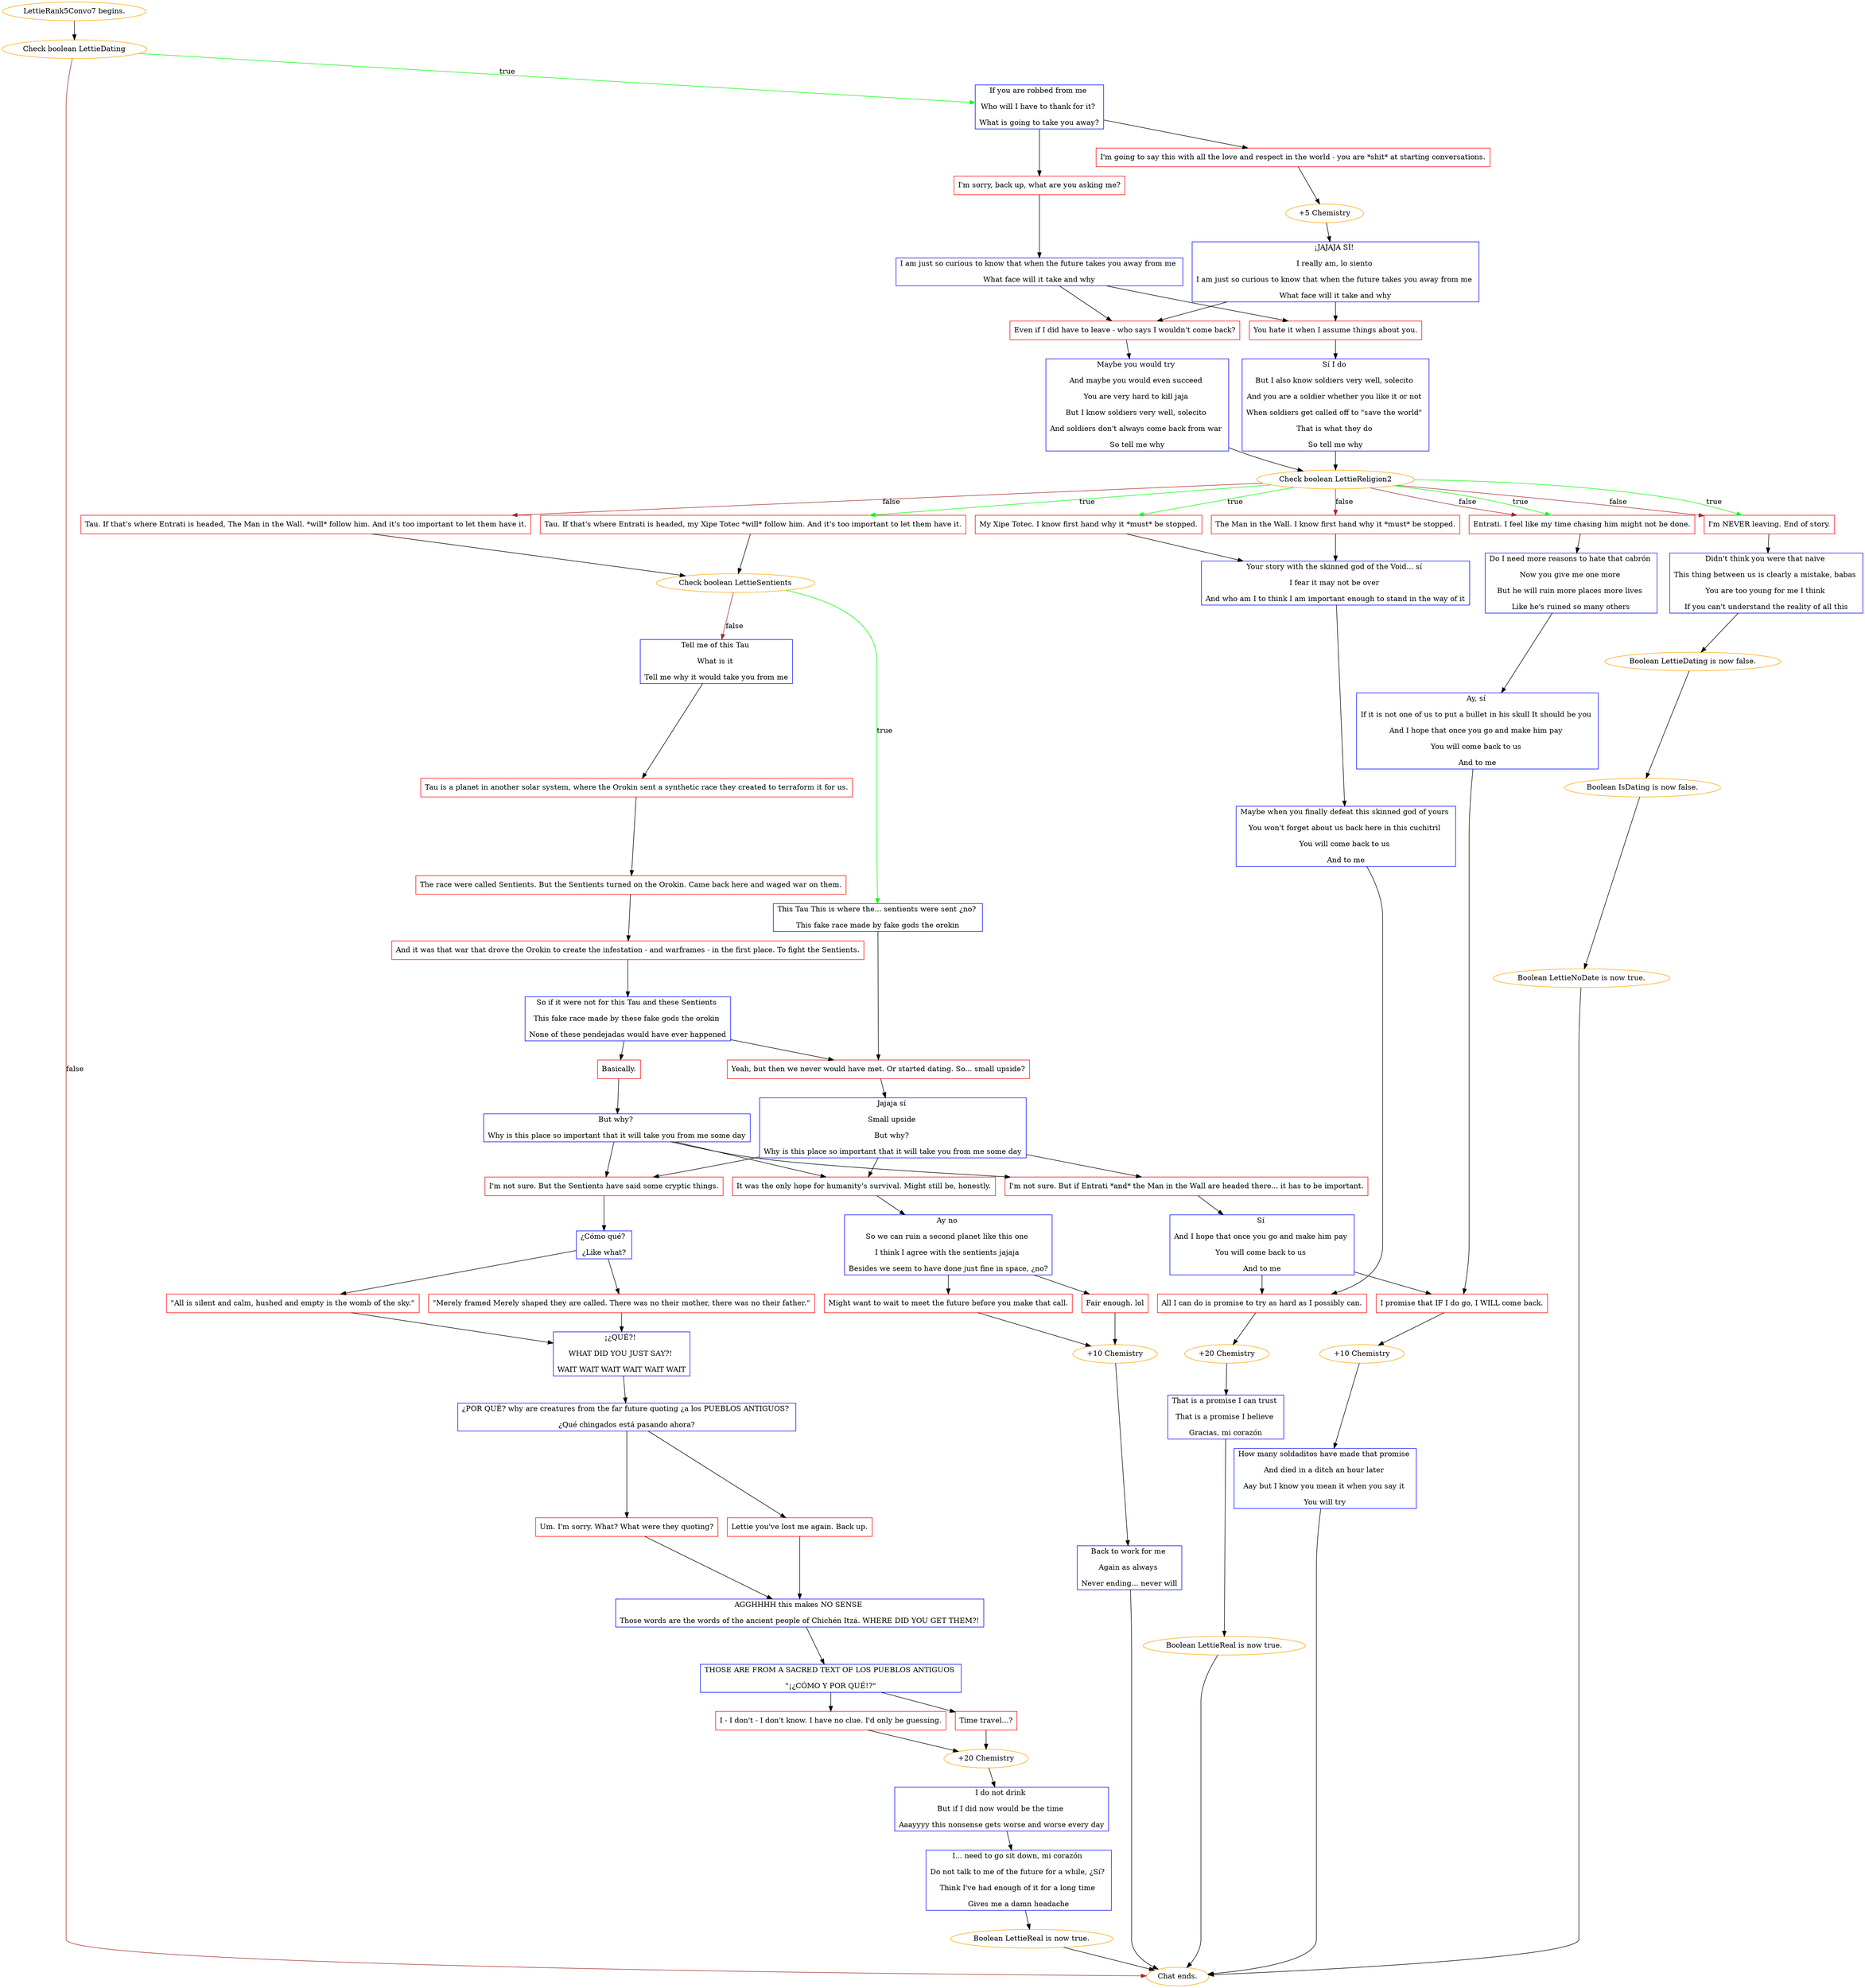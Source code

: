 digraph {
	"LettieRank5Convo7 begins." [color=orange];
		"LettieRank5Convo7 begins." -> 2315;
	2315 [label="Check boolean LettieDating",color=orange];
		2315 -> 2317 [label=true,color=green];
		2315 -> "Chat ends." [label=false,color=brown];
	2317 [label="If you are robbed from me 
Who will I have to thank for it? 
What is going to take you away?",shape=box,color=blue];
		2317 -> 2318;
		2317 -> 2319;
	"Chat ends." [color=orange];
	2318 [label="I'm going to say this with all the love and respect in the world - you are *shit* at starting conversations.",shape=box,color=red];
		2318 -> 2322;
	2319 [label="I'm sorry, back up, what are you asking me?",shape=box,color=red];
		2319 -> 2321;
	2322 [label="+5 Chemistry",color=orange];
		2322 -> 2320;
	2321 [label="I am just so curious to know that when the future takes you away from me 
What face will it take and why",shape=box,color=blue];
		2321 -> 2323;
		2321 -> 2325;
	2320 [label="¡JAJAJA SÍ! 
I really am, lo siento 
I am just so curious to know that when the future takes you away from me 
What face will it take and why",shape=box,color=blue];
		2320 -> 2323;
		2320 -> 2325;
	2323 [label="Even if I did have to leave - who says I wouldn't come back?",shape=box,color=red];
		2323 -> 2324;
	2325 [label="You hate it when I assume things about you.",shape=box,color=red];
		2325 -> 2326;
	2324 [label="Maybe you would try 
And maybe you would even succeed 
You are very hard to kill jaja 
But I know soldiers very well, solecito 
And soldiers don't always come back from war 
So tell me why",shape=box,color=blue];
		2324 -> 2328;
	2326 [label="Sí I do 
But I also know soldiers very well, solecito 
And you are a soldier whether you like it or not 
When soldiers get called off to \"save the world\" 
That is what they do 
So tell me why",shape=box,color=blue];
		2326 -> 2328;
	2328 [label="Check boolean LettieReligion2",color=orange];
		2328 -> 2327 [label=true,color=green];
		2328 -> 2329 [label=true,color=green];
		2328 -> 2330 [label=true,color=green];
		2328 -> 2333 [label=true,color=green];
		2328 -> 2327 [label=false,color=brown];
		2328 -> 2331 [label=false,color=brown];
		2328 -> 2332 [label=false,color=brown];
		2328 -> 2333 [label=false,color=brown];
	2327 [label="Entrati. I feel like my time chasing him might not be done.",shape=box,color=red];
		2327 -> 2334;
	2329 [label="My Xipe Totec. I know first hand why it *must* be stopped.",shape=box,color=red];
		2329 -> 2335;
	2330 [label="Tau. If that's where Entrati is headed, my Xipe Totec *will* follow him. And it's too important to let them have it.",shape=box,color=red];
		2330 -> 2336;
	2333 [label="I'm NEVER leaving. End of story.",shape=box,color=red];
		2333 -> 2337;
	2331 [label="The Man in the Wall. I know first hand why it *must* be stopped.",shape=box,color=red];
		2331 -> 2335;
	2332 [label="Tau. If that's where Entrati is headed, The Man in the Wall. *will* follow him. And it's too important to let them have it.",shape=box,color=red];
		2332 -> 2336;
	2334 [label="Do I need more reasons to hate that cabrón 
Now you give me one more 
But he will ruin more places more lives 
Like he's ruined so many others",shape=box,color=blue];
		2334 -> 2338;
	2335 [label="Your story with the skinned god of the Void... sí 
I fear it may not be over 
And who am I to think I am important enough to stand in the way of it",shape=box,color=blue];
		2335 -> 2339;
	2336 [label="Check boolean LettieSentients",color=orange];
		2336 -> 2340 [label=true,color=green];
		2336 -> 2341 [label=false,color=brown];
	2337 [label="Didn't think you were that naive 
This thing between us is clearly a mistake, babas 
You are too young for me I think 
If you can't understand the reality of all this",shape=box,color=blue];
		2337 -> 2342;
	2338 [label="Ay, sí 
If it is not one of us to put a bullet in his skull It should be you 
And I hope that once you go and make him pay 
You will come back to us 
And to me",shape=box,color=blue];
		2338 -> 2364;
	2339 [label="Maybe when you finally defeat this skinned god of yours 
You won't forget about us back here in this cuchitril 
You will come back to us 
And to me",shape=box,color=blue];
		2339 -> 2365;
	2340 [label="This Tau This is where the... sentients were sent ¿no? 
This fake race made by fake gods the orokin",shape=box,color=blue];
		2340 -> 2350;
	2341 [label="Tell me of this Tau 
What is it 
Tell me why it would take you from me",shape=box,color=blue];
		2341 -> 2346;
	2342 [label="Boolean LettieDating is now false.",color=orange];
		2342 -> 2343;
	2364 [label="I promise that IF I do go, I WILL come back.",shape=box,color=red];
		2364 -> 2368;
	2365 [label="All I can do is promise to try as hard as I possibly can.",shape=box,color=red];
		2365 -> 2371;
	2350 [label="Yeah, but then we never would have met. Or started dating. So... small upside?",shape=box,color=red];
		2350 -> 2352;
	2346 [label="Tau is a planet in another solar system, where the Orokin sent a synthetic race they created to terraform it for us.",shape=box,color=red];
		2346 -> 2347;
	2343 [label="Boolean IsDating is now false.",color=orange];
		2343 -> 2344;
	2368 [label="+10 Chemistry",color=orange];
		2368 -> 2366;
	2371 [label="+20 Chemistry",color=orange];
		2371 -> 2367;
	2352 [label="Jajaja sí 
Small upside 
But why? 
Why is this place so important that it will take you from me some day",shape=box,color=blue];
		2352 -> 2354;
		2352 -> 2355;
		2352 -> 2356;
	2347 [label="The race were called Sentients. But the Sentients turned on the Orokin. Came back here and waged war on them.",shape=box,color=red];
		2347 -> 2348;
	2344 [label="Boolean LettieNoDate is now true.",color=orange];
		2344 -> "Chat ends.";
	2366 [label="How many soldaditos have made that promise 
And died in a ditch an hour later 
Aay but I know you mean it when you say it 
You will try",shape=box,color=blue];
		2366 -> "Chat ends.";
	2367 [label="That is a promise I can trust 
That is a promise I believe 
Gracias, mi corazón",shape=box,color=blue];
		2367 -> 2370;
	2354 [label="I'm not sure. But if Entrati *and* the Man in the Wall are headed there... it has to be important.",shape=box,color=red];
		2354 -> 2357;
	2355 [label="It was the only hope for humanity's survival. Might still be, honestly.",shape=box,color=red];
		2355 -> 2358;
	2356 [label="I'm not sure. But the Sentients have said some cryptic things.",shape=box,color=red];
		2356 -> 2360;
	2348 [label="And it was that war that drove the Orokin to create the infestation - and warframes - in the first place. To fight the Sentients.",shape=box,color=red];
		2348 -> 2349;
	2370 [label="Boolean LettieReal is now true.",color=orange];
		2370 -> "Chat ends.";
	2357 [label="Sí 
And I hope that once you go and make him pay 
You will come back to us 
And to me",shape=box,color=blue];
		2357 -> 2364;
		2357 -> 2365;
	2358 [label="Ay no 
So we can ruin a second planet like this one 
I think I agree with the sentients jajaja 
Besides we seem to have done just fine in space, ¿no?",shape=box,color=blue];
		2358 -> 2362;
		2358 -> 2363;
	2360 [label="¿Cómo qué? 
¿Like what?",shape=box,color=blue];
		2360 -> 2359;
		2360 -> 2361;
	2349 [label="So if it were not for this Tau and these Sentients 
This fake race made by these fake gods the orokin 
None of these pendejadas would have ever happened",shape=box,color=blue];
		2349 -> 2350;
		2349 -> 2351;
	2362 [label="Fair enough. lol",shape=box,color=red];
		2362 -> 2375;
	2363 [label="Might want to wait to meet the future before you make that call.",shape=box,color=red];
		2363 -> 2375;
	2359 [label="\"All is silent and calm, hushed and empty is the womb of the sky.\"",shape=box,color=red];
		2359 -> 2376;
	2361 [label="\"Merely framed Merely shaped they are called. There was no their mother, there was no their father.\"",shape=box,color=red];
		2361 -> 2376;
	2351 [label="Basically.",shape=box,color=red];
		2351 -> 2353;
	2375 [label="+10 Chemistry",color=orange];
		2375 -> 2373;
	2376 [label="¡¿QUÉ?! 
WHAT DID YOU JUST SAY?! 
WAIT WAIT WAIT WAIT WAIT WAIT",shape=box,color=blue];
		2376 -> 2377;
	2353 [label="But why? 
Why is this place so important that it will take you from me some day",shape=box,color=blue];
		2353 -> 2354;
		2353 -> 2355;
		2353 -> 2356;
	2373 [label="Back to work for me 
Again as always 
Never ending... never will",shape=box,color=blue];
		2373 -> "Chat ends.";
	2377 [label="¿POR QUÉ? why are creatures from the far future quoting ¿a los PUEBLOS ANTIGUOS? 
¿Qué chingados está pasando ahora?",shape=box,color=blue];
		2377 -> 2378;
		2377 -> 2379;
	2378 [label="Um. I'm sorry. What? What were they quoting?",shape=box,color=red];
		2378 -> 2380;
	2379 [label="Lettie you've lost me again. Back up.",shape=box,color=red];
		2379 -> 2380;
	2380 [label="AGGHHHH this makes NO SENSE 
Those words are the words of the ancient people of Chichén Itzá. WHERE DID YOU GET THEM?!",shape=box,color=blue];
		2380 -> 2381;
	2381 [label="THOSE ARE FROM A SACRED TEXT OF LOS PUEBLOS ANTIGUOS 
\"¡¿CÓMO Y POR QUÉ!?\"",shape=box,color=blue];
		2381 -> 2382;
		2381 -> 2383;
	2382 [label="I - I don't - I don't know. I have no clue. I'd only be guessing.",shape=box,color=red];
		2382 -> 2387;
	2383 [label="Time travel...?",shape=box,color=red];
		2383 -> 2387;
	2387 [label="+20 Chemistry",color=orange];
		2387 -> 2384;
	2384 [label="I do not drink 
But if I did now would be the time 
Aaayyyy this nonsense gets worse and worse every day",shape=box,color=blue];
		2384 -> 2385;
	2385 [label="I... need to go sit down, mi corazón 
Do not talk to me of the future for a while, ¿Sí? 
Think I've had enough of it for a long time 
Gives me a damn headache",shape=box,color=blue];
		2385 -> 2386;
	2386 [label="Boolean LettieReal is now true.",color=orange];
		2386 -> "Chat ends.";
}